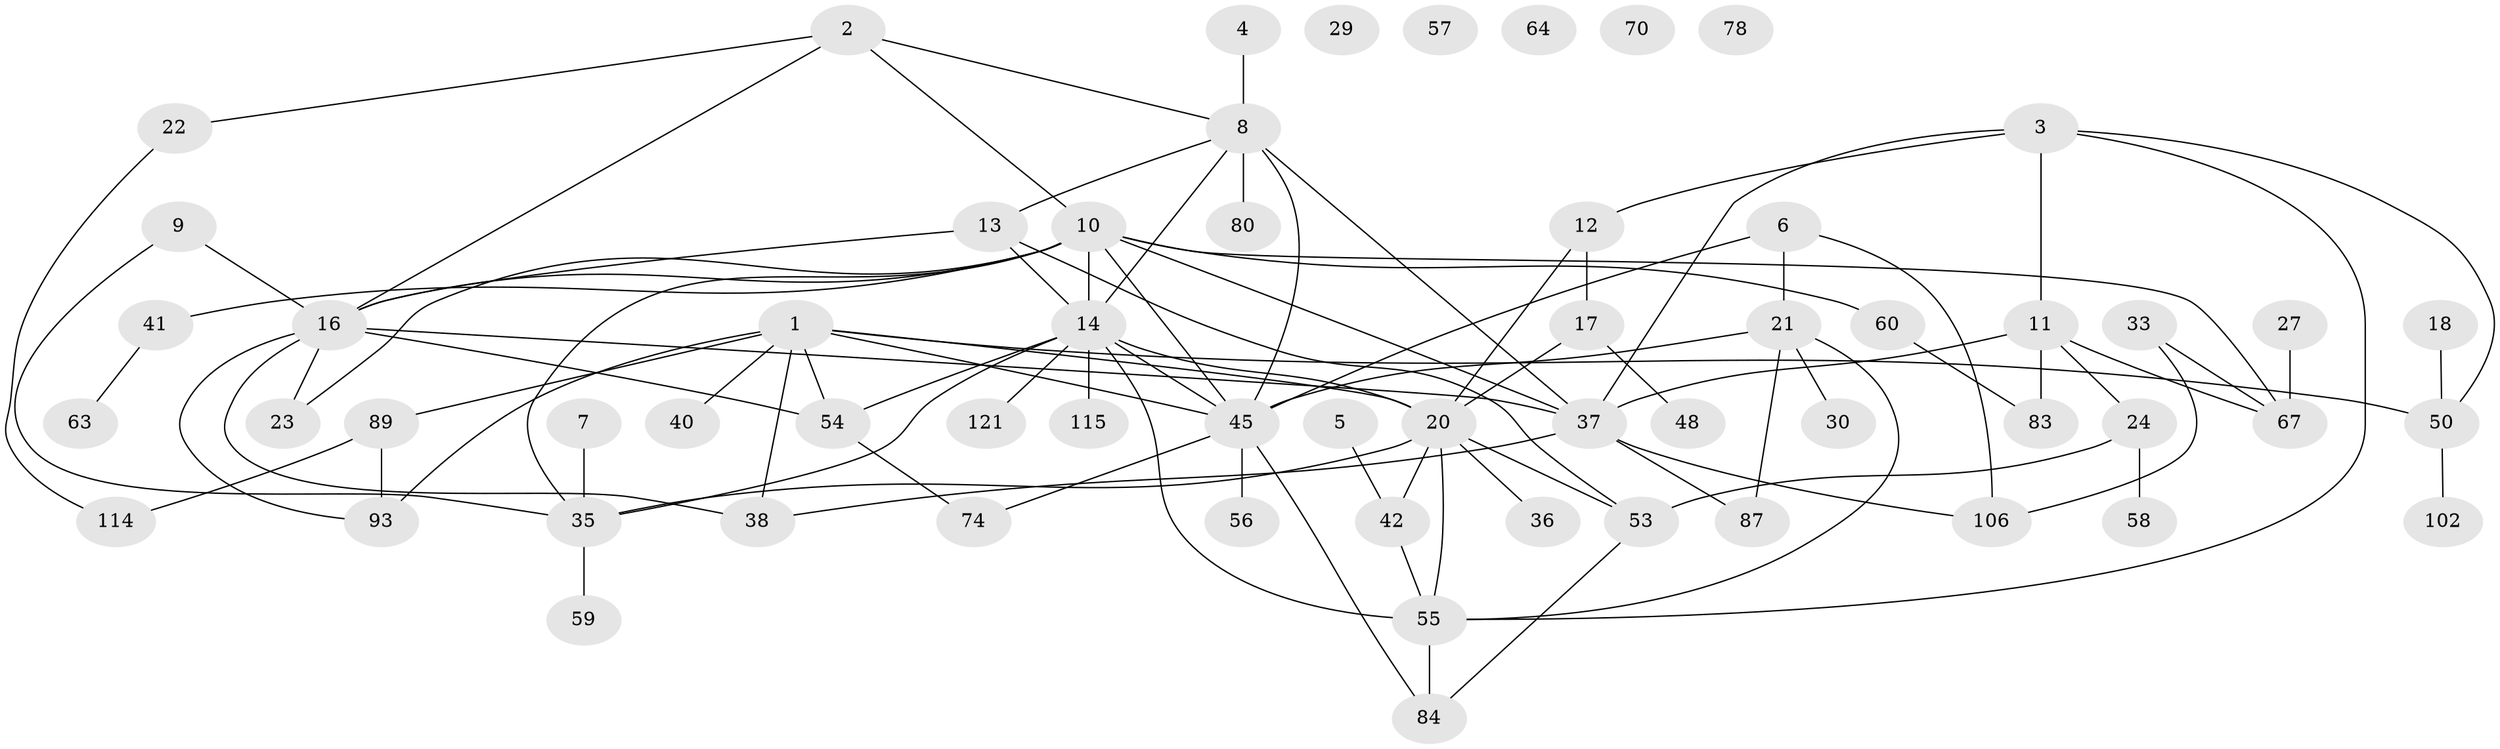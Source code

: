 // original degree distribution, {6: 0.04878048780487805, 5: 0.06504065040650407, 3: 0.21138211382113822, 1: 0.2032520325203252, 2: 0.2845528455284553, 4: 0.14634146341463414, 9: 0.008130081300813009, 0: 0.032520325203252036}
// Generated by graph-tools (version 1.1) at 2025/13/03/09/25 04:13:10]
// undirected, 61 vertices, 94 edges
graph export_dot {
graph [start="1"]
  node [color=gray90,style=filled];
  1 [super="+65+94+44"];
  2 [super="+105"];
  3 [super="+91"];
  4;
  5;
  6;
  7;
  8 [super="+62+99"];
  9;
  10 [super="+19+34+73"];
  11 [super="+31"];
  12;
  13 [super="+104"];
  14 [super="+39+15"];
  16 [super="+25+117"];
  17;
  18 [super="+110"];
  20 [super="+113+107+28"];
  21 [super="+49"];
  22;
  23;
  24 [super="+51+72"];
  27;
  29;
  30;
  33;
  35 [super="+81+52"];
  36;
  37 [super="+79+88+66"];
  38;
  40;
  41 [super="+76"];
  42 [super="+43"];
  45 [super="+85+100+47"];
  48;
  50 [super="+68"];
  53;
  54 [super="+90"];
  55 [super="+71+69"];
  56 [super="+61"];
  57;
  58;
  59;
  60;
  63;
  64 [super="+112"];
  67 [super="+82"];
  70;
  74 [super="+86"];
  78;
  80;
  83 [super="+101"];
  84;
  87 [super="+92+108"];
  89;
  93 [super="+95"];
  102;
  106;
  114 [super="+120"];
  115;
  121;
  1 -- 40;
  1 -- 93;
  1 -- 45;
  1 -- 89;
  1 -- 38;
  1 -- 50;
  1 -- 54;
  1 -- 20;
  2 -- 16;
  2 -- 22;
  2 -- 8;
  2 -- 10;
  3 -- 12;
  3 -- 50;
  3 -- 11;
  3 -- 37;
  3 -- 55;
  4 -- 8 [weight=3];
  5 -- 42;
  6 -- 21;
  6 -- 106;
  6 -- 45;
  7 -- 35;
  8 -- 45 [weight=2];
  8 -- 14;
  8 -- 80;
  8 -- 13;
  8 -- 37;
  9 -- 35;
  9 -- 16;
  10 -- 14 [weight=2];
  10 -- 16 [weight=2];
  10 -- 67;
  10 -- 35;
  10 -- 41;
  10 -- 23;
  10 -- 60;
  10 -- 37;
  10 -- 45;
  11 -- 24;
  11 -- 37;
  11 -- 67;
  11 -- 83;
  12 -- 17;
  12 -- 20;
  13 -- 53;
  13 -- 14;
  13 -- 16;
  14 -- 45;
  14 -- 55 [weight=2];
  14 -- 20;
  14 -- 54;
  14 -- 121;
  14 -- 115;
  14 -- 35;
  16 -- 23 [weight=2];
  16 -- 37 [weight=2];
  16 -- 38;
  16 -- 93;
  16 -- 54;
  17 -- 48;
  17 -- 20;
  18 -- 50;
  20 -- 36;
  20 -- 53;
  20 -- 42;
  20 -- 35;
  20 -- 55;
  21 -- 87;
  21 -- 45;
  21 -- 30;
  21 -- 55;
  22 -- 114;
  24 -- 58;
  24 -- 53;
  27 -- 67;
  33 -- 67;
  33 -- 106;
  35 -- 59;
  37 -- 87;
  37 -- 106;
  37 -- 38;
  41 -- 63;
  42 -- 55;
  45 -- 84;
  45 -- 56;
  45 -- 74;
  50 -- 102;
  53 -- 84;
  54 -- 74;
  55 -- 84;
  60 -- 83;
  89 -- 93;
  89 -- 114;
}
